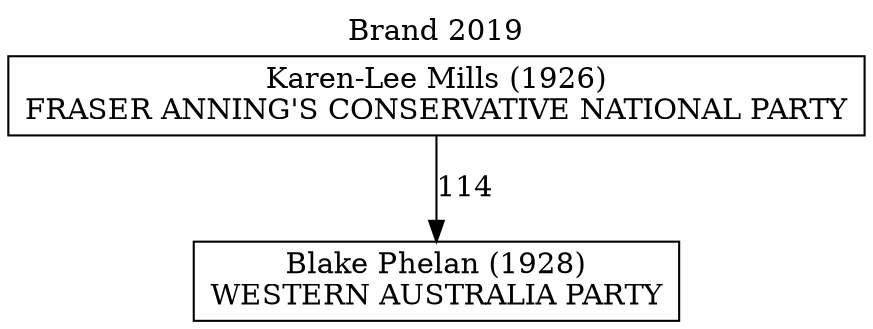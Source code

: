 // House preference flow
digraph "Blake Phelan (1928)_Brand_2019" {
	graph [label="Brand 2019" labelloc=t mclimit=10]
	node [shape=box]
	"Blake Phelan (1928)" [label="Blake Phelan (1928)
WESTERN AUSTRALIA PARTY"]
	"Karen-Lee Mills (1926)" [label="Karen-Lee Mills (1926)
FRASER ANNING'S CONSERVATIVE NATIONAL PARTY"]
	"Karen-Lee Mills (1926)" -> "Blake Phelan (1928)" [label=114]
}
